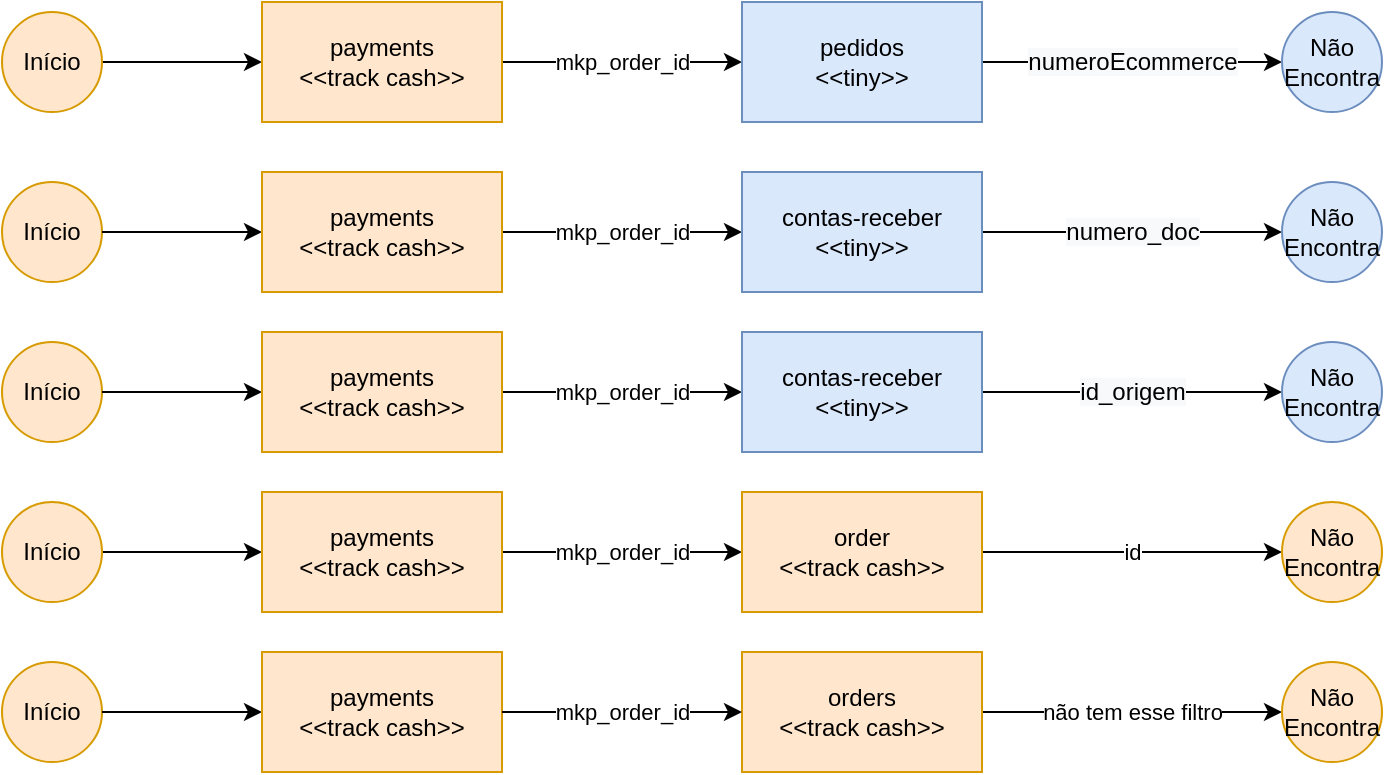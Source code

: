<mxfile version="17.2.4" type="github">
  <diagram id="Gr5c62ZpRAw-kyi-8xV-" name="Page-1">
    <mxGraphModel dx="1422" dy="762" grid="1" gridSize="10" guides="1" tooltips="1" connect="1" arrows="1" fold="1" page="1" pageScale="1" pageWidth="1169" pageHeight="827" math="0" shadow="0">
      <root>
        <mxCell id="0" />
        <mxCell id="1" parent="0" />
        <mxCell id="WlrvZblFKVinwTwsOCBJ-5" value="" style="edgeStyle=orthogonalEdgeStyle;rounded=0;orthogonalLoop=1;jettySize=auto;html=1;" edge="1" parent="1" source="WlrvZblFKVinwTwsOCBJ-3" target="WlrvZblFKVinwTwsOCBJ-4">
          <mxGeometry relative="1" as="geometry" />
        </mxCell>
        <mxCell id="WlrvZblFKVinwTwsOCBJ-3" value="Início" style="ellipse;whiteSpace=wrap;html=1;aspect=fixed;fillColor=#ffe6cc;strokeColor=#d79b00;" vertex="1" parent="1">
          <mxGeometry x="110" y="50" width="50" height="50" as="geometry" />
        </mxCell>
        <mxCell id="WlrvZblFKVinwTwsOCBJ-7" value="mkp_order_id" style="edgeStyle=orthogonalEdgeStyle;rounded=0;orthogonalLoop=1;jettySize=auto;html=1;" edge="1" parent="1" source="WlrvZblFKVinwTwsOCBJ-4" target="WlrvZblFKVinwTwsOCBJ-6">
          <mxGeometry relative="1" as="geometry" />
        </mxCell>
        <mxCell id="WlrvZblFKVinwTwsOCBJ-35" value="mkp_order_id" style="edgeStyle=none;rounded=0;orthogonalLoop=1;jettySize=auto;html=1;" edge="1" parent="1" source="WlrvZblFKVinwTwsOCBJ-47" target="WlrvZblFKVinwTwsOCBJ-17">
          <mxGeometry relative="1" as="geometry" />
        </mxCell>
        <mxCell id="WlrvZblFKVinwTwsOCBJ-38" value="mkp_order_id" style="rounded=0;orthogonalLoop=1;jettySize=auto;html=1;" edge="1" parent="1" source="WlrvZblFKVinwTwsOCBJ-43" target="WlrvZblFKVinwTwsOCBJ-37">
          <mxGeometry relative="1" as="geometry" />
        </mxCell>
        <mxCell id="WlrvZblFKVinwTwsOCBJ-4" value="payments&lt;br&gt;&amp;lt;&amp;lt;track cash&amp;gt;&amp;gt;" style="rounded=0;whiteSpace=wrap;html=1;fillColor=#ffe6cc;strokeColor=#d79b00;" vertex="1" parent="1">
          <mxGeometry x="240" y="45" width="120" height="60" as="geometry" />
        </mxCell>
        <mxCell id="WlrvZblFKVinwTwsOCBJ-28" value="&lt;span style=&quot;font-size: 12px ; background-color: rgb(248 , 249 , 250)&quot;&gt;numeroEcommerce&lt;/span&gt;" style="edgeStyle=orthogonalEdgeStyle;rounded=0;orthogonalLoop=1;jettySize=auto;html=1;" edge="1" parent="1" source="WlrvZblFKVinwTwsOCBJ-6" target="WlrvZblFKVinwTwsOCBJ-10">
          <mxGeometry relative="1" as="geometry" />
        </mxCell>
        <mxCell id="WlrvZblFKVinwTwsOCBJ-6" value="pedidos&lt;br&gt;&amp;lt;&amp;lt;tiny&amp;gt;&amp;gt;" style="rounded=0;whiteSpace=wrap;html=1;fillColor=#dae8fc;strokeColor=#6c8ebf;" vertex="1" parent="1">
          <mxGeometry x="480" y="45" width="120" height="60" as="geometry" />
        </mxCell>
        <mxCell id="WlrvZblFKVinwTwsOCBJ-10" value="Não Encontra" style="ellipse;whiteSpace=wrap;html=1;aspect=fixed;fillColor=#dae8fc;strokeColor=#6c8ebf;" vertex="1" parent="1">
          <mxGeometry x="750" y="50" width="50" height="50" as="geometry" />
        </mxCell>
        <mxCell id="WlrvZblFKVinwTwsOCBJ-32" value="&lt;span style=&quot;font-size: 12px ; background-color: rgb(248 , 249 , 250)&quot;&gt;numero_doc&lt;/span&gt;" style="edgeStyle=orthogonalEdgeStyle;rounded=0;orthogonalLoop=1;jettySize=auto;html=1;" edge="1" parent="1" source="WlrvZblFKVinwTwsOCBJ-17" target="WlrvZblFKVinwTwsOCBJ-31">
          <mxGeometry relative="1" as="geometry" />
        </mxCell>
        <mxCell id="WlrvZblFKVinwTwsOCBJ-34" value="&lt;span style=&quot;font-size: 12px ; background-color: rgb(248 , 249 , 250)&quot;&gt;id_origem&lt;/span&gt;" style="rounded=0;orthogonalLoop=1;jettySize=auto;html=1;" edge="1" parent="1" source="WlrvZblFKVinwTwsOCBJ-51" target="WlrvZblFKVinwTwsOCBJ-33">
          <mxGeometry relative="1" as="geometry" />
        </mxCell>
        <mxCell id="WlrvZblFKVinwTwsOCBJ-17" value="contas-receber&lt;br&gt;&amp;lt;&amp;lt;tiny&amp;gt;&amp;gt;" style="rounded=0;whiteSpace=wrap;html=1;fillColor=#dae8fc;strokeColor=#6c8ebf;" vertex="1" parent="1">
          <mxGeometry x="480" y="130" width="120" height="60" as="geometry" />
        </mxCell>
        <mxCell id="WlrvZblFKVinwTwsOCBJ-31" value="Não Encontra" style="ellipse;whiteSpace=wrap;html=1;aspect=fixed;fillColor=#dae8fc;strokeColor=#6c8ebf;" vertex="1" parent="1">
          <mxGeometry x="750" y="135" width="50" height="50" as="geometry" />
        </mxCell>
        <mxCell id="WlrvZblFKVinwTwsOCBJ-33" value="Não Encontra" style="ellipse;whiteSpace=wrap;html=1;aspect=fixed;fillColor=#dae8fc;strokeColor=#6c8ebf;" vertex="1" parent="1">
          <mxGeometry x="750" y="215" width="50" height="50" as="geometry" />
        </mxCell>
        <mxCell id="WlrvZblFKVinwTwsOCBJ-40" value="id" style="edgeStyle=none;rounded=0;orthogonalLoop=1;jettySize=auto;html=1;" edge="1" parent="1" source="WlrvZblFKVinwTwsOCBJ-37" target="WlrvZblFKVinwTwsOCBJ-39">
          <mxGeometry relative="1" as="geometry" />
        </mxCell>
        <mxCell id="WlrvZblFKVinwTwsOCBJ-37" value="order&lt;br&gt;&amp;lt;&amp;lt;track cash&amp;gt;&amp;gt;" style="rounded=0;whiteSpace=wrap;html=1;fillColor=#ffe6cc;strokeColor=#d79b00;" vertex="1" parent="1">
          <mxGeometry x="480" y="290" width="120" height="60" as="geometry" />
        </mxCell>
        <mxCell id="WlrvZblFKVinwTwsOCBJ-39" value="Não Encontra" style="ellipse;whiteSpace=wrap;html=1;aspect=fixed;fillColor=#ffe6cc;strokeColor=#d79b00;" vertex="1" parent="1">
          <mxGeometry x="750" y="295" width="50" height="50" as="geometry" />
        </mxCell>
        <mxCell id="WlrvZblFKVinwTwsOCBJ-44" value="" style="edgeStyle=none;rounded=0;orthogonalLoop=1;jettySize=auto;html=1;" edge="1" parent="1" source="WlrvZblFKVinwTwsOCBJ-41" target="WlrvZblFKVinwTwsOCBJ-43">
          <mxGeometry relative="1" as="geometry" />
        </mxCell>
        <mxCell id="WlrvZblFKVinwTwsOCBJ-41" value="Início" style="ellipse;whiteSpace=wrap;html=1;aspect=fixed;fillColor=#ffe6cc;strokeColor=#d79b00;" vertex="1" parent="1">
          <mxGeometry x="110" y="295" width="50" height="50" as="geometry" />
        </mxCell>
        <mxCell id="WlrvZblFKVinwTwsOCBJ-43" value="payments&lt;br&gt;&amp;lt;&amp;lt;track cash&amp;gt;&amp;gt;" style="rounded=0;whiteSpace=wrap;html=1;fillColor=#ffe6cc;strokeColor=#d79b00;" vertex="1" parent="1">
          <mxGeometry x="240" y="290" width="120" height="60" as="geometry" />
        </mxCell>
        <mxCell id="WlrvZblFKVinwTwsOCBJ-45" value="Início" style="ellipse;whiteSpace=wrap;html=1;aspect=fixed;fillColor=#ffe6cc;strokeColor=#d79b00;" vertex="1" parent="1">
          <mxGeometry x="110" y="135" width="50" height="50" as="geometry" />
        </mxCell>
        <mxCell id="WlrvZblFKVinwTwsOCBJ-46" value="" style="edgeStyle=orthogonalEdgeStyle;rounded=0;orthogonalLoop=1;jettySize=auto;html=1;" edge="1" source="WlrvZblFKVinwTwsOCBJ-45" target="WlrvZblFKVinwTwsOCBJ-47" parent="1">
          <mxGeometry relative="1" as="geometry" />
        </mxCell>
        <mxCell id="WlrvZblFKVinwTwsOCBJ-47" value="payments&lt;br&gt;&amp;lt;&amp;lt;track cash&amp;gt;&amp;gt;" style="rounded=0;whiteSpace=wrap;html=1;fillColor=#ffe6cc;strokeColor=#d79b00;" vertex="1" parent="1">
          <mxGeometry x="240" y="130" width="120" height="60" as="geometry" />
        </mxCell>
        <mxCell id="WlrvZblFKVinwTwsOCBJ-48" value="Início" style="ellipse;whiteSpace=wrap;html=1;aspect=fixed;fillColor=#ffe6cc;strokeColor=#d79b00;" vertex="1" parent="1">
          <mxGeometry x="110" y="215" width="50" height="50" as="geometry" />
        </mxCell>
        <mxCell id="WlrvZblFKVinwTwsOCBJ-49" value="" style="edgeStyle=orthogonalEdgeStyle;rounded=0;orthogonalLoop=1;jettySize=auto;html=1;" edge="1" source="WlrvZblFKVinwTwsOCBJ-48" target="WlrvZblFKVinwTwsOCBJ-50" parent="1">
          <mxGeometry relative="1" as="geometry" />
        </mxCell>
        <mxCell id="WlrvZblFKVinwTwsOCBJ-53" value="mkp_order_id" style="edgeStyle=none;rounded=0;orthogonalLoop=1;jettySize=auto;html=1;" edge="1" parent="1" source="WlrvZblFKVinwTwsOCBJ-50" target="WlrvZblFKVinwTwsOCBJ-51">
          <mxGeometry relative="1" as="geometry" />
        </mxCell>
        <mxCell id="WlrvZblFKVinwTwsOCBJ-50" value="payments&lt;br&gt;&amp;lt;&amp;lt;track cash&amp;gt;&amp;gt;" style="rounded=0;whiteSpace=wrap;html=1;fillColor=#ffe6cc;strokeColor=#d79b00;" vertex="1" parent="1">
          <mxGeometry x="240" y="210" width="120" height="60" as="geometry" />
        </mxCell>
        <mxCell id="WlrvZblFKVinwTwsOCBJ-51" value="contas-receber&lt;br&gt;&amp;lt;&amp;lt;tiny&amp;gt;&amp;gt;" style="rounded=0;whiteSpace=wrap;html=1;fillColor=#dae8fc;strokeColor=#6c8ebf;" vertex="1" parent="1">
          <mxGeometry x="480" y="210" width="120" height="60" as="geometry" />
        </mxCell>
        <mxCell id="WlrvZblFKVinwTwsOCBJ-60" value="não tem esse filtro" style="edgeStyle=none;rounded=0;orthogonalLoop=1;jettySize=auto;html=1;" edge="1" parent="1" source="WlrvZblFKVinwTwsOCBJ-54" target="WlrvZblFKVinwTwsOCBJ-59">
          <mxGeometry relative="1" as="geometry" />
        </mxCell>
        <mxCell id="WlrvZblFKVinwTwsOCBJ-54" value="orders&lt;br&gt;&amp;lt;&amp;lt;track cash&amp;gt;&amp;gt;" style="rounded=0;whiteSpace=wrap;html=1;fillColor=#ffe6cc;strokeColor=#d79b00;" vertex="1" parent="1">
          <mxGeometry x="480" y="370" width="120" height="60" as="geometry" />
        </mxCell>
        <mxCell id="WlrvZblFKVinwTwsOCBJ-55" value="Início" style="ellipse;whiteSpace=wrap;html=1;aspect=fixed;fillColor=#ffe6cc;strokeColor=#d79b00;" vertex="1" parent="1">
          <mxGeometry x="110" y="375" width="50" height="50" as="geometry" />
        </mxCell>
        <mxCell id="WlrvZblFKVinwTwsOCBJ-56" value="" style="edgeStyle=none;rounded=0;orthogonalLoop=1;jettySize=auto;html=1;" edge="1" source="WlrvZblFKVinwTwsOCBJ-55" target="WlrvZblFKVinwTwsOCBJ-57" parent="1">
          <mxGeometry relative="1" as="geometry" />
        </mxCell>
        <mxCell id="WlrvZblFKVinwTwsOCBJ-57" value="payments&lt;br&gt;&amp;lt;&amp;lt;track cash&amp;gt;&amp;gt;" style="rounded=0;whiteSpace=wrap;html=1;fillColor=#ffe6cc;strokeColor=#d79b00;" vertex="1" parent="1">
          <mxGeometry x="240" y="370" width="120" height="60" as="geometry" />
        </mxCell>
        <mxCell id="WlrvZblFKVinwTwsOCBJ-58" value="mkp_order_id" style="rounded=0;orthogonalLoop=1;jettySize=auto;html=1;" edge="1" source="WlrvZblFKVinwTwsOCBJ-57" parent="1">
          <mxGeometry relative="1" as="geometry">
            <mxPoint x="480" y="400" as="targetPoint" />
          </mxGeometry>
        </mxCell>
        <mxCell id="WlrvZblFKVinwTwsOCBJ-59" value="Não Encontra" style="ellipse;whiteSpace=wrap;html=1;aspect=fixed;fillColor=#ffe6cc;strokeColor=#d79b00;" vertex="1" parent="1">
          <mxGeometry x="750" y="375" width="50" height="50" as="geometry" />
        </mxCell>
      </root>
    </mxGraphModel>
  </diagram>
</mxfile>

